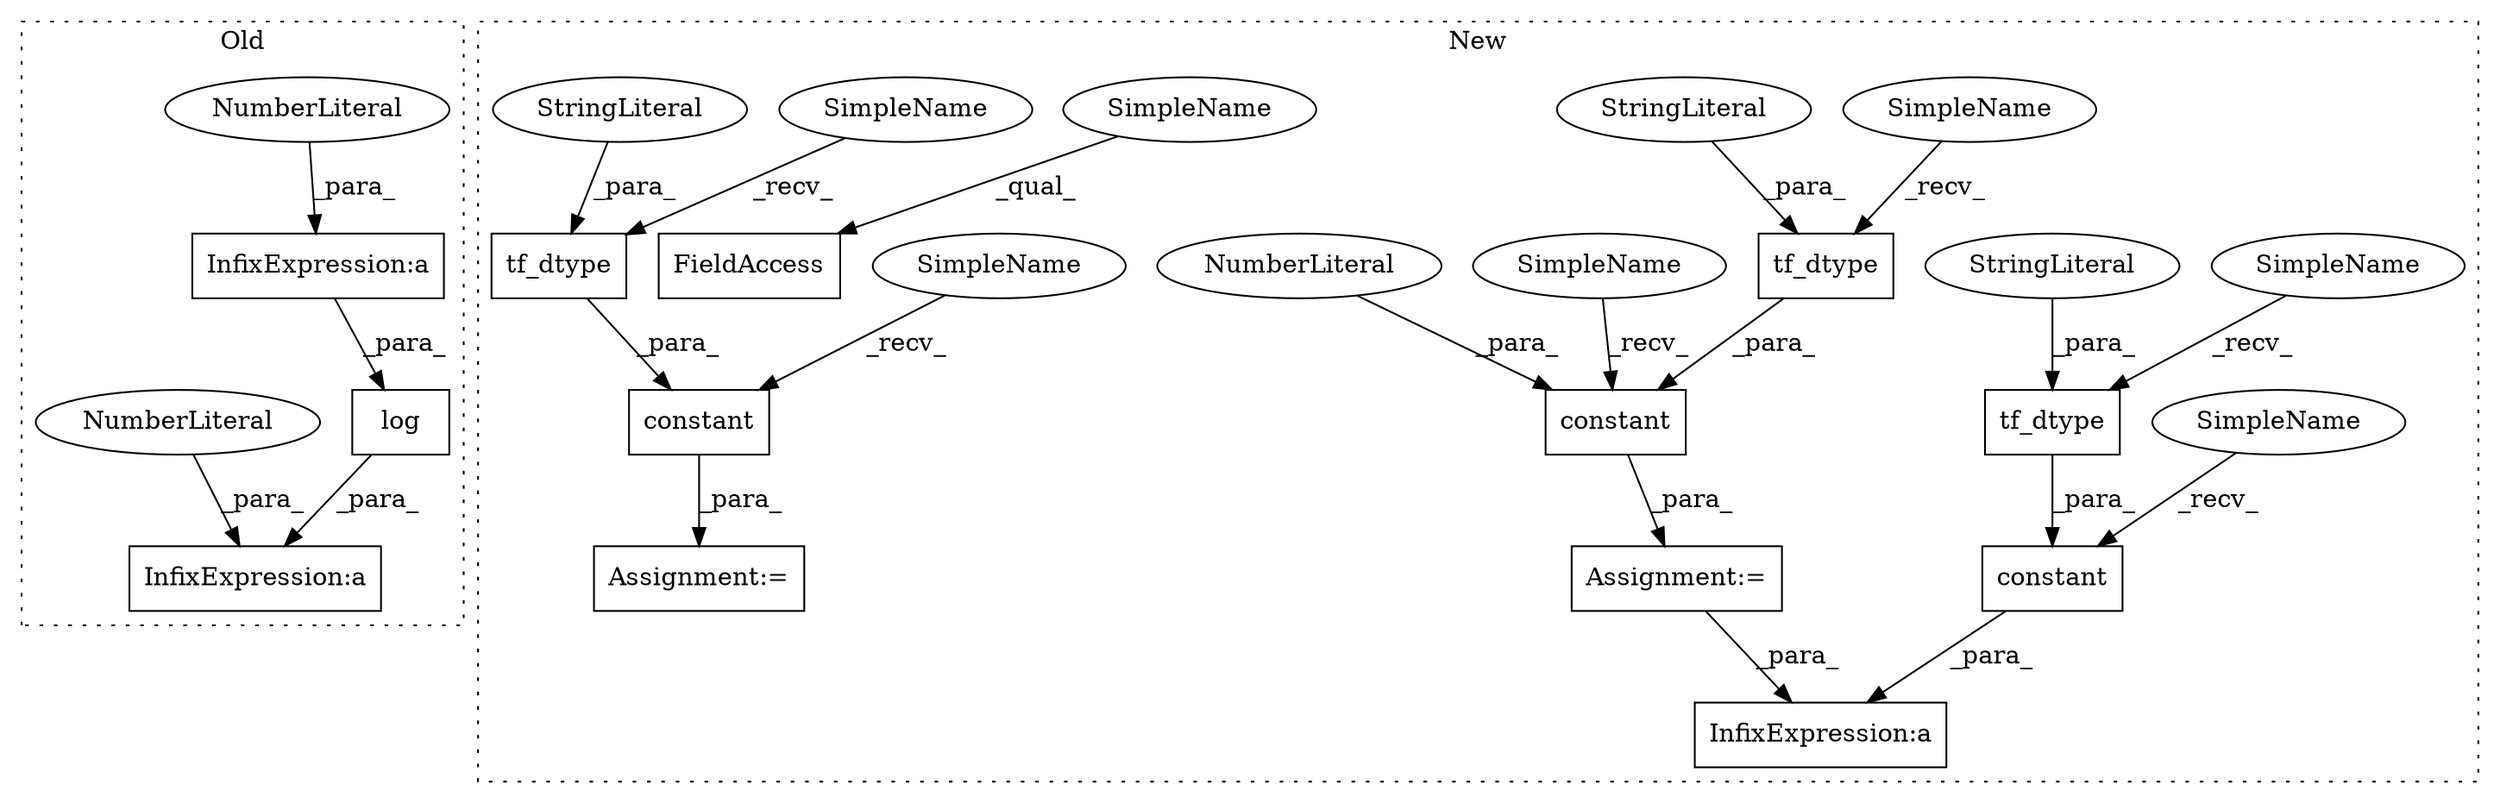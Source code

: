digraph G {
subgraph cluster0 {
1 [label="log" a="32" s="3337,3349" l="4,1" shape="box"];
3 [label="InfixExpression:a" a="27" s="3344" l="3" shape="box"];
5 [label="InfixExpression:a" a="27" s="3334" l="3" shape="box"];
6 [label="NumberLiteral" a="34" s="3341" l="3" shape="ellipse"];
7 [label="NumberLiteral" a="34" s="3331" l="3" shape="ellipse"];
label = "Old";
style="dotted";
}
subgraph cluster1 {
2 [label="constant" a="32" s="2628,2663" l="9,1" shape="box"];
4 [label="InfixExpression:a" a="27" s="3025" l="3" shape="box"];
8 [label="NumberLiteral" a="34" s="2637" l="3" shape="ellipse"];
9 [label="constant" a="32" s="2760,2794" l="9,1" shape="box"];
10 [label="tf_dtype" a="32" s="2646,2662" l="9,1" shape="box"];
11 [label="constant" a="32" s="2571,2606" l="9,1" shape="box"];
12 [label="tf_dtype" a="32" s="2777,2793" l="9,1" shape="box"];
13 [label="tf_dtype" a="32" s="2589,2605" l="9,1" shape="box"];
14 [label="StringLiteral" a="45" s="2655" l="7" shape="ellipse"];
15 [label="StringLiteral" a="45" s="2786" l="7" shape="ellipse"];
16 [label="StringLiteral" a="45" s="2598" l="7" shape="ellipse"];
17 [label="FieldAccess" a="22" s="3001" l="15" shape="box"];
18 [label="Assignment:=" a="7" s="2616" l="1" shape="box"];
19 [label="Assignment:=" a="7" s="2559" l="1" shape="box"];
20 [label="SimpleName" a="42" s="2560" l="10" shape="ellipse"];
21 [label="SimpleName" a="42" s="2617" l="10" shape="ellipse"];
22 [label="SimpleName" a="42" s="2749" l="10" shape="ellipse"];
23 [label="SimpleName" a="42" s="3001" l="10" shape="ellipse"];
24 [label="SimpleName" a="42" s="2772" l="4" shape="ellipse"];
25 [label="SimpleName" a="42" s="2641" l="4" shape="ellipse"];
26 [label="SimpleName" a="42" s="2584" l="4" shape="ellipse"];
label = "New";
style="dotted";
}
1 -> 5 [label="_para_"];
2 -> 18 [label="_para_"];
3 -> 1 [label="_para_"];
6 -> 3 [label="_para_"];
7 -> 5 [label="_para_"];
8 -> 2 [label="_para_"];
9 -> 4 [label="_para_"];
10 -> 2 [label="_para_"];
11 -> 19 [label="_para_"];
12 -> 9 [label="_para_"];
13 -> 11 [label="_para_"];
14 -> 10 [label="_para_"];
15 -> 12 [label="_para_"];
16 -> 13 [label="_para_"];
18 -> 4 [label="_para_"];
20 -> 11 [label="_recv_"];
21 -> 2 [label="_recv_"];
22 -> 9 [label="_recv_"];
23 -> 17 [label="_qual_"];
24 -> 12 [label="_recv_"];
25 -> 10 [label="_recv_"];
26 -> 13 [label="_recv_"];
}